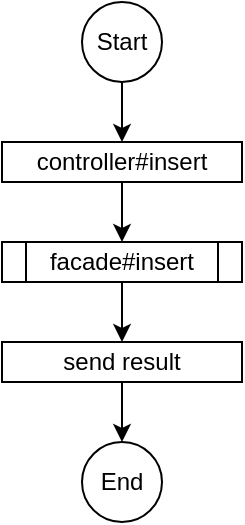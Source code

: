 <mxfile version="13.1.2" type="device"><diagram id="C5RBs43oDa-KdzZeNtuy" name="Page-1"><mxGraphModel dx="1178" dy="659" grid="1" gridSize="10" guides="1" tooltips="1" connect="1" arrows="1" fold="1" page="1" pageScale="1" pageWidth="827" pageHeight="1169" math="0" shadow="0"><root><mxCell id="WIyWlLk6GJQsqaUBKTNV-0"/><mxCell id="WIyWlLk6GJQsqaUBKTNV-1" parent="WIyWlLk6GJQsqaUBKTNV-0"/><mxCell id="46lL-fJsqlUFdgEuM455-4" style="edgeStyle=orthogonalEdgeStyle;rounded=0;orthogonalLoop=1;jettySize=auto;html=1;entryX=0.5;entryY=0;entryDx=0;entryDy=0;" edge="1" parent="WIyWlLk6GJQsqaUBKTNV-1" source="46lL-fJsqlUFdgEuM455-5" target="46lL-fJsqlUFdgEuM455-7"><mxGeometry relative="1" as="geometry"/></mxCell><mxCell id="46lL-fJsqlUFdgEuM455-5" value="Start" style="ellipse;whiteSpace=wrap;html=1;aspect=fixed;" vertex="1" parent="WIyWlLk6GJQsqaUBKTNV-1"><mxGeometry x="394" y="40" width="40" height="40" as="geometry"/></mxCell><mxCell id="46lL-fJsqlUFdgEuM455-6" style="edgeStyle=orthogonalEdgeStyle;rounded=0;orthogonalLoop=1;jettySize=auto;html=1;" edge="1" parent="WIyWlLk6GJQsqaUBKTNV-1" source="46lL-fJsqlUFdgEuM455-7" target="46lL-fJsqlUFdgEuM455-9"><mxGeometry relative="1" as="geometry"><mxPoint x="414.0" y="160.0" as="targetPoint"/></mxGeometry></mxCell><mxCell id="46lL-fJsqlUFdgEuM455-7" value="controller#insert" style="rounded=0;whiteSpace=wrap;html=1;" vertex="1" parent="WIyWlLk6GJQsqaUBKTNV-1"><mxGeometry x="354" y="110" width="120" height="20" as="geometry"/></mxCell><mxCell id="46lL-fJsqlUFdgEuM455-8" style="edgeStyle=orthogonalEdgeStyle;rounded=0;orthogonalLoop=1;jettySize=auto;html=1;entryX=0.5;entryY=0;entryDx=0;entryDy=0;" edge="1" parent="WIyWlLk6GJQsqaUBKTNV-1" source="46lL-fJsqlUFdgEuM455-9" target="46lL-fJsqlUFdgEuM455-11"><mxGeometry relative="1" as="geometry"/></mxCell><mxCell id="46lL-fJsqlUFdgEuM455-9" value="&lt;span&gt;facade#insert&lt;/span&gt;" style="shape=process;whiteSpace=wrap;html=1;backgroundOutline=1;" vertex="1" parent="WIyWlLk6GJQsqaUBKTNV-1"><mxGeometry x="354" y="160" width="120" height="20" as="geometry"/></mxCell><mxCell id="46lL-fJsqlUFdgEuM455-10" style="edgeStyle=orthogonalEdgeStyle;rounded=0;orthogonalLoop=1;jettySize=auto;html=1;entryX=0.5;entryY=0;entryDx=0;entryDy=0;" edge="1" parent="WIyWlLk6GJQsqaUBKTNV-1" source="46lL-fJsqlUFdgEuM455-11" target="46lL-fJsqlUFdgEuM455-12"><mxGeometry relative="1" as="geometry"><mxPoint x="414.0" y="270" as="targetPoint"/></mxGeometry></mxCell><mxCell id="46lL-fJsqlUFdgEuM455-11" value="send result" style="rounded=0;whiteSpace=wrap;html=1;" vertex="1" parent="WIyWlLk6GJQsqaUBKTNV-1"><mxGeometry x="354" y="210" width="120" height="20" as="geometry"/></mxCell><mxCell id="46lL-fJsqlUFdgEuM455-12" value="End" style="ellipse;whiteSpace=wrap;html=1;aspect=fixed;" vertex="1" parent="WIyWlLk6GJQsqaUBKTNV-1"><mxGeometry x="394" y="260" width="40" height="40" as="geometry"/></mxCell></root></mxGraphModel></diagram></mxfile>